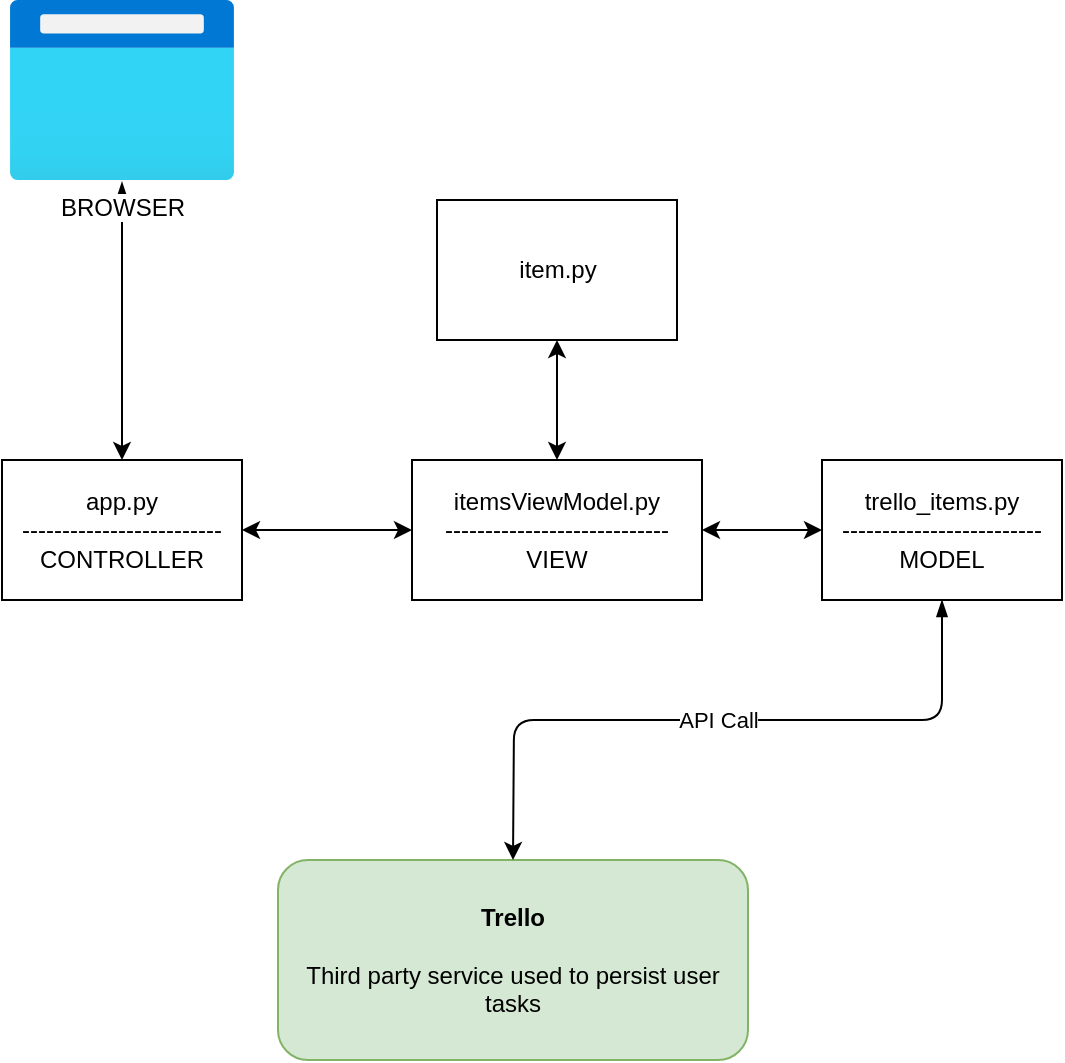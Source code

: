<mxfile version="14.1.9" type="device"><diagram name="Component" id="gQiUpCNX6RaZOK9vN1S7"><mxGraphModel dx="2062" dy="737" grid="1" gridSize="10" guides="1" tooltips="1" connect="1" arrows="1" fold="1" page="1" pageScale="1" pageWidth="850" pageHeight="1100" math="0" shadow="0"><root><mxCell id="BgJDMYZ3j299oV2tHAqp-0"/><mxCell id="BgJDMYZ3j299oV2tHAqp-1" parent="BgJDMYZ3j299oV2tHAqp-0"/><mxCell id="BgJDMYZ3j299oV2tHAqp-4" value="&lt;b&gt;Trello&lt;/b&gt;&lt;br&gt;&lt;br&gt;Third party service used to persist user tasks" style="rounded=1;whiteSpace=wrap;html=1;fillColor=#d5e8d4;strokeColor=#82b366;" parent="BgJDMYZ3j299oV2tHAqp-1" vertex="1"><mxGeometry x="308" y="480" width="235" height="100" as="geometry"/></mxCell><mxCell id="BgJDMYZ3j299oV2tHAqp-5" value="app.py&lt;br&gt;-------------------------&lt;br&gt;CONTROLLER" style="rounded=0;whiteSpace=wrap;html=1;" parent="BgJDMYZ3j299oV2tHAqp-1" vertex="1"><mxGeometry x="170" y="280" width="120" height="70" as="geometry"/></mxCell><mxCell id="BgJDMYZ3j299oV2tHAqp-11" value="trello_items.py&lt;br&gt;-------------------------&lt;br&gt;MODEL" style="rounded=0;whiteSpace=wrap;html=1;" parent="BgJDMYZ3j299oV2tHAqp-1" vertex="1"><mxGeometry x="580" y="280" width="120" height="70" as="geometry"/></mxCell><mxCell id="BgJDMYZ3j299oV2tHAqp-14" value="API Call" style="endArrow=classic;html=1;entryX=0.5;entryY=0;entryDx=0;entryDy=0;exitX=0.5;exitY=1;exitDx=0;exitDy=0;startArrow=blockThin;startFill=1;" parent="BgJDMYZ3j299oV2tHAqp-1" source="BgJDMYZ3j299oV2tHAqp-11" target="BgJDMYZ3j299oV2tHAqp-4" edge="1"><mxGeometry width="50" height="50" relative="1" as="geometry"><mxPoint x="435" y="400" as="sourcePoint"/><mxPoint x="435" y="500" as="targetPoint"/><Array as="points"><mxPoint x="640" y="410"/><mxPoint x="426" y="410"/></Array></mxGeometry></mxCell><mxCell id="_N2QA8PQGMck7PpMtZ3_-1" value="item.py" style="rounded=0;whiteSpace=wrap;html=1;" parent="BgJDMYZ3j299oV2tHAqp-1" vertex="1"><mxGeometry x="387.5" y="150" width="120" height="70" as="geometry"/></mxCell><mxCell id="_N2QA8PQGMck7PpMtZ3_-2" value="itemsViewModel.py&lt;br&gt;----------------------------&lt;br&gt;VIEW" style="rounded=0;whiteSpace=wrap;html=1;" parent="BgJDMYZ3j299oV2tHAqp-1" vertex="1"><mxGeometry x="375" y="280" width="145" height="70" as="geometry"/></mxCell><mxCell id="_N2QA8PQGMck7PpMtZ3_-3" value="" style="endArrow=classic;html=1;exitX=0.5;exitY=1.011;exitDx=0;exitDy=0;exitPerimeter=0;startArrow=classicThin;startFill=1;" parent="BgJDMYZ3j299oV2tHAqp-1" source="_N2QA8PQGMck7PpMtZ3_-8" target="BgJDMYZ3j299oV2tHAqp-5" edge="1"><mxGeometry width="50" height="50" relative="1" as="geometry"><mxPoint x="230" y="140" as="sourcePoint"/><mxPoint x="450" y="340" as="targetPoint"/></mxGeometry></mxCell><mxCell id="_N2QA8PQGMck7PpMtZ3_-4" value="" style="endArrow=classic;startArrow=classic;html=1;entryX=0.5;entryY=1;entryDx=0;entryDy=0;exitX=0.5;exitY=0;exitDx=0;exitDy=0;" parent="BgJDMYZ3j299oV2tHAqp-1" source="_N2QA8PQGMck7PpMtZ3_-2" target="_N2QA8PQGMck7PpMtZ3_-1" edge="1"><mxGeometry width="50" height="50" relative="1" as="geometry"><mxPoint x="550" y="250" as="sourcePoint"/><mxPoint x="600" y="200" as="targetPoint"/><Array as="points"/></mxGeometry></mxCell><mxCell id="_N2QA8PQGMck7PpMtZ3_-5" value="" style="endArrow=classic;startArrow=classic;html=1;exitX=1;exitY=0.5;exitDx=0;exitDy=0;entryX=0;entryY=0.5;entryDx=0;entryDy=0;" parent="BgJDMYZ3j299oV2tHAqp-1" source="BgJDMYZ3j299oV2tHAqp-5" target="_N2QA8PQGMck7PpMtZ3_-2" edge="1"><mxGeometry width="50" height="50" relative="1" as="geometry"><mxPoint x="400" y="360" as="sourcePoint"/><mxPoint x="360" y="300" as="targetPoint"/></mxGeometry></mxCell><mxCell id="_N2QA8PQGMck7PpMtZ3_-6" value="" style="endArrow=classic;startArrow=classic;html=1;entryX=0;entryY=0.5;entryDx=0;entryDy=0;exitX=1;exitY=0.5;exitDx=0;exitDy=0;" parent="BgJDMYZ3j299oV2tHAqp-1" source="_N2QA8PQGMck7PpMtZ3_-2" target="BgJDMYZ3j299oV2tHAqp-11" edge="1"><mxGeometry width="50" height="50" relative="1" as="geometry"><mxPoint x="400" y="360" as="sourcePoint"/><mxPoint x="450" y="310" as="targetPoint"/></mxGeometry></mxCell><mxCell id="_N2QA8PQGMck7PpMtZ3_-8" value="BROWSER" style="aspect=fixed;html=1;points=[];align=center;image;fontSize=12;image=img/lib/azure2/general/Browser.svg;" parent="BgJDMYZ3j299oV2tHAqp-1" vertex="1"><mxGeometry x="173.75" y="50" width="112.5" height="90" as="geometry"/></mxCell></root></mxGraphModel></diagram></mxfile>